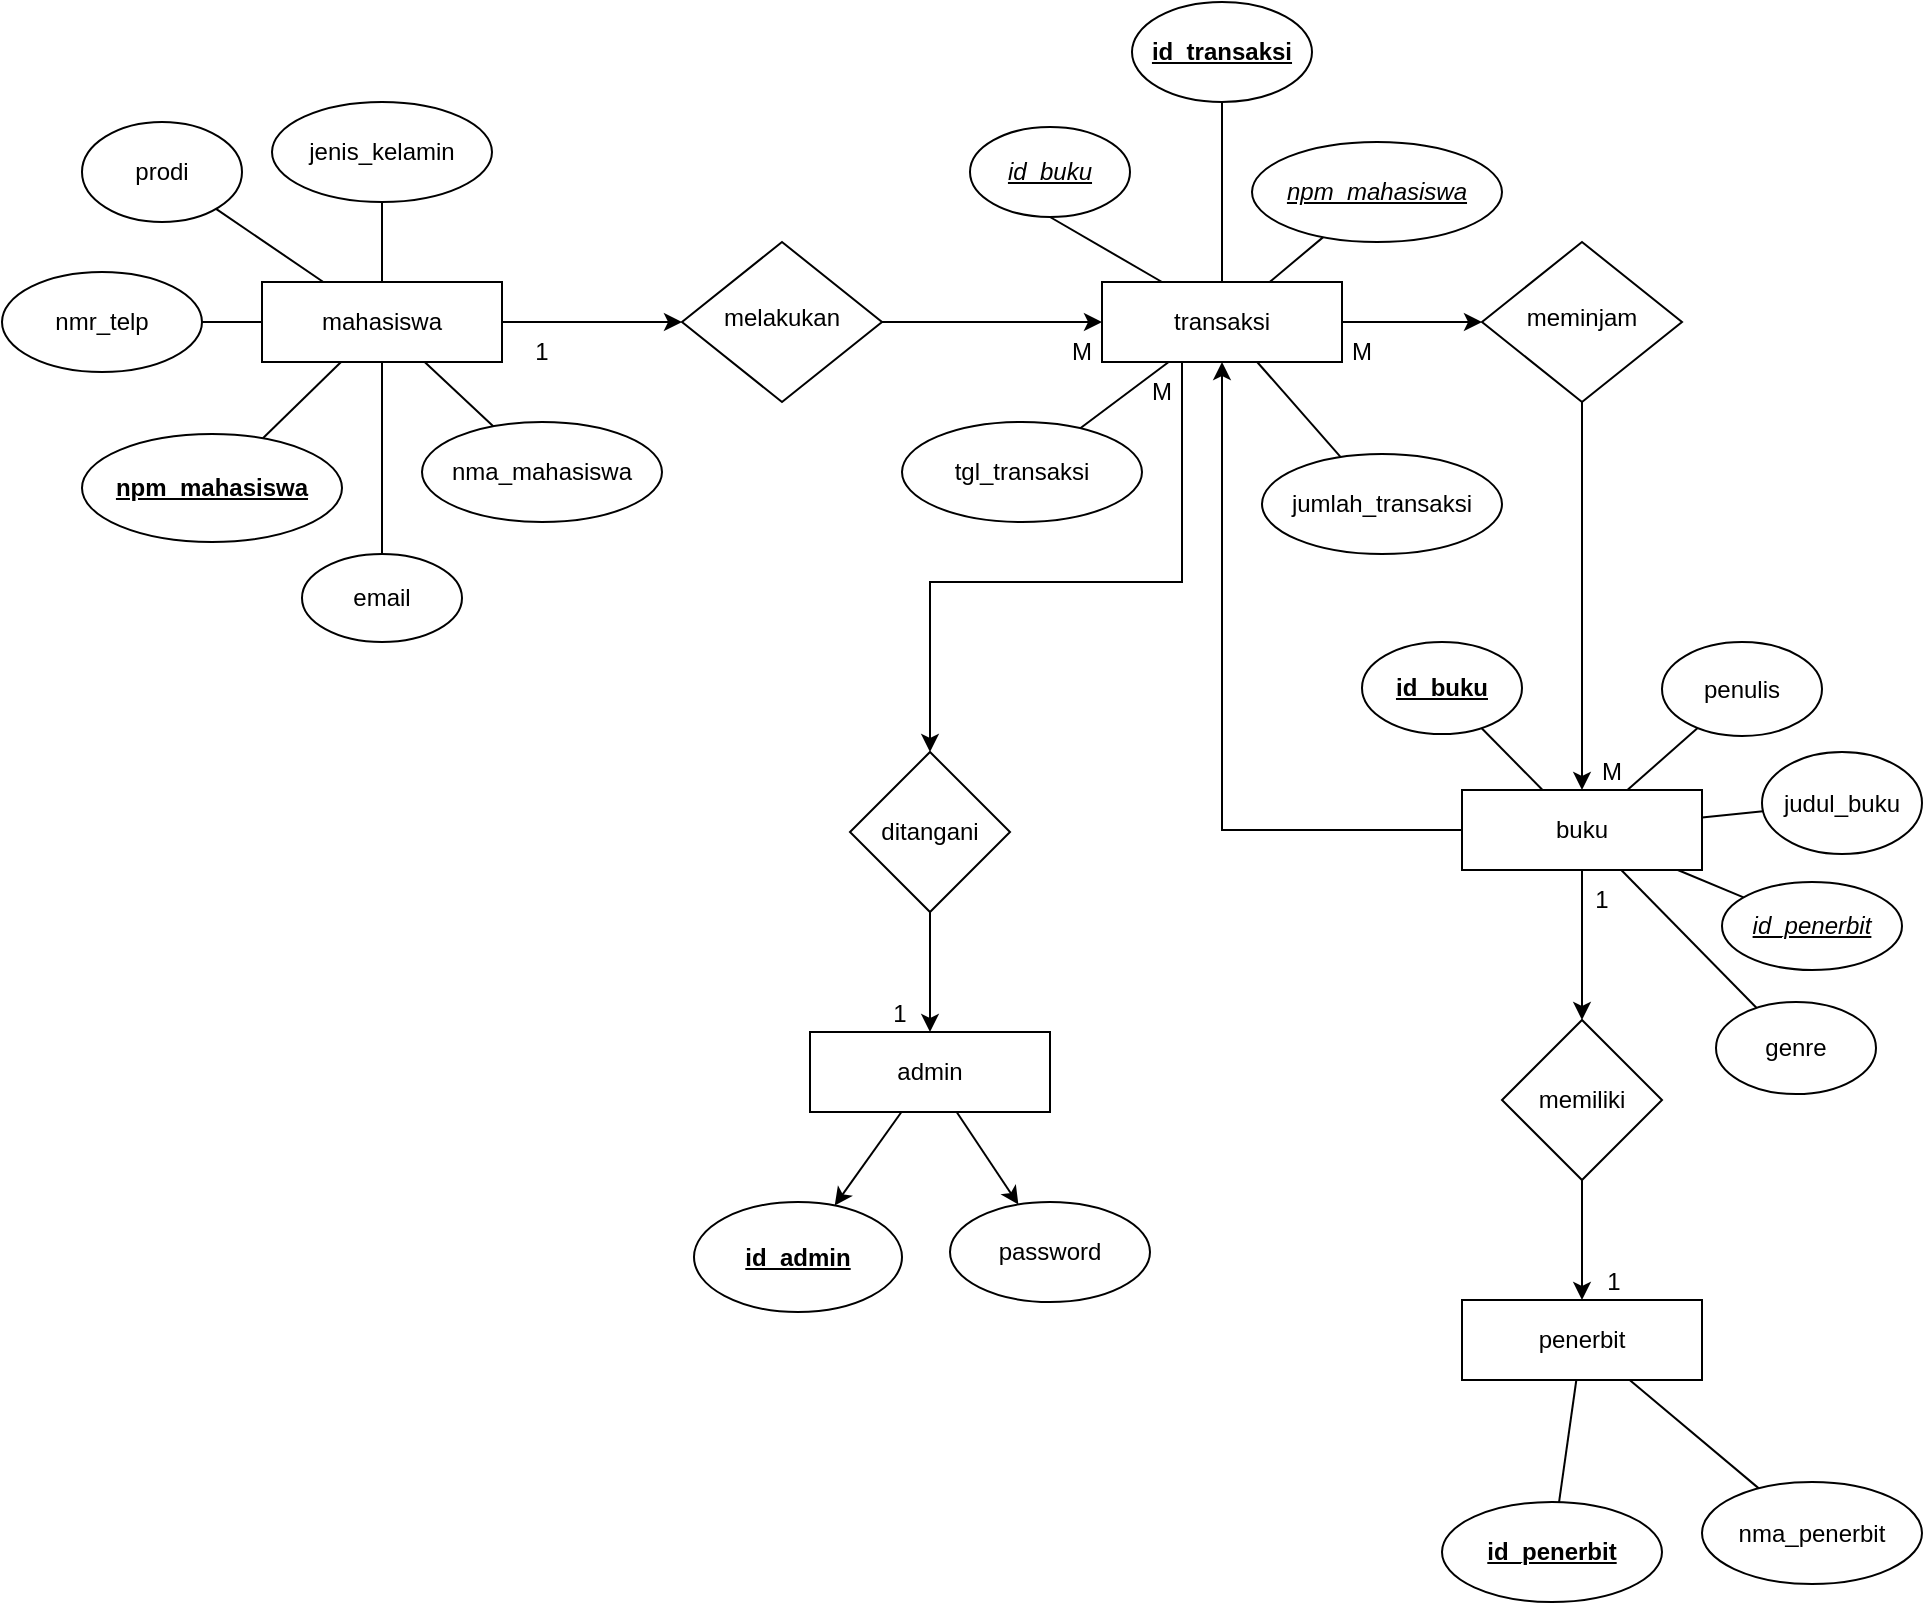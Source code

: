 <mxfile version="21.5.2" type="github">
  <diagram id="C5RBs43oDa-KdzZeNtuy" name="Page-1">
    <mxGraphModel dx="1927" dy="575" grid="1" gridSize="10" guides="1" tooltips="1" connect="1" arrows="1" fold="1" page="1" pageScale="1" pageWidth="827" pageHeight="1169" math="0" shadow="0">
      <root>
        <mxCell id="WIyWlLk6GJQsqaUBKTNV-0" />
        <mxCell id="WIyWlLk6GJQsqaUBKTNV-1" parent="WIyWlLk6GJQsqaUBKTNV-0" />
        <mxCell id="8coFRG28sYYlV24P8kFo-3" value="" style="edgeStyle=orthogonalEdgeStyle;rounded=0;orthogonalLoop=1;jettySize=auto;html=1;entryX=0;entryY=0.5;entryDx=0;entryDy=0;" edge="1" parent="WIyWlLk6GJQsqaUBKTNV-1" source="WIyWlLk6GJQsqaUBKTNV-3" target="WIyWlLk6GJQsqaUBKTNV-6">
          <mxGeometry relative="1" as="geometry">
            <mxPoint x="190" y="190" as="targetPoint" />
          </mxGeometry>
        </mxCell>
        <mxCell id="8coFRG28sYYlV24P8kFo-30" value="" style="rounded=0;orthogonalLoop=1;jettySize=auto;html=1;endArrow=none;endFill=0;" edge="1" parent="WIyWlLk6GJQsqaUBKTNV-1" source="WIyWlLk6GJQsqaUBKTNV-3" target="8coFRG28sYYlV24P8kFo-29">
          <mxGeometry relative="1" as="geometry" />
        </mxCell>
        <mxCell id="8coFRG28sYYlV24P8kFo-34" value="" style="rounded=0;orthogonalLoop=1;jettySize=auto;html=1;endArrow=none;endFill=0;" edge="1" parent="WIyWlLk6GJQsqaUBKTNV-1" source="WIyWlLk6GJQsqaUBKTNV-3" target="8coFRG28sYYlV24P8kFo-33">
          <mxGeometry relative="1" as="geometry" />
        </mxCell>
        <mxCell id="8coFRG28sYYlV24P8kFo-36" value="" style="rounded=0;orthogonalLoop=1;jettySize=auto;html=1;endArrow=none;endFill=0;" edge="1" parent="WIyWlLk6GJQsqaUBKTNV-1" source="WIyWlLk6GJQsqaUBKTNV-3" target="8coFRG28sYYlV24P8kFo-35">
          <mxGeometry relative="1" as="geometry" />
        </mxCell>
        <mxCell id="8coFRG28sYYlV24P8kFo-38" value="" style="rounded=0;orthogonalLoop=1;jettySize=auto;html=1;endArrow=none;endFill=0;" edge="1" parent="WIyWlLk6GJQsqaUBKTNV-1" source="WIyWlLk6GJQsqaUBKTNV-3" target="8coFRG28sYYlV24P8kFo-37">
          <mxGeometry relative="1" as="geometry" />
        </mxCell>
        <mxCell id="8coFRG28sYYlV24P8kFo-40" value="" style="edgeStyle=orthogonalEdgeStyle;rounded=0;orthogonalLoop=1;jettySize=auto;html=1;endArrow=none;endFill=0;" edge="1" parent="WIyWlLk6GJQsqaUBKTNV-1" source="WIyWlLk6GJQsqaUBKTNV-3" target="8coFRG28sYYlV24P8kFo-39">
          <mxGeometry relative="1" as="geometry" />
        </mxCell>
        <mxCell id="8coFRG28sYYlV24P8kFo-43" value="" style="rounded=0;orthogonalLoop=1;jettySize=auto;html=1;endArrow=none;endFill=0;" edge="1" parent="WIyWlLk6GJQsqaUBKTNV-1" source="WIyWlLk6GJQsqaUBKTNV-3" target="8coFRG28sYYlV24P8kFo-42">
          <mxGeometry relative="1" as="geometry" />
        </mxCell>
        <mxCell id="WIyWlLk6GJQsqaUBKTNV-3" value="mahasiswa" style="rounded=1;whiteSpace=wrap;html=1;fontSize=12;glass=0;strokeWidth=1;shadow=0;arcSize=0;" parent="WIyWlLk6GJQsqaUBKTNV-1" vertex="1">
          <mxGeometry x="20" y="170" width="120" height="40" as="geometry" />
        </mxCell>
        <mxCell id="8coFRG28sYYlV24P8kFo-2" value="" style="edgeStyle=orthogonalEdgeStyle;rounded=0;orthogonalLoop=1;jettySize=auto;html=1;" edge="1" parent="WIyWlLk6GJQsqaUBKTNV-1" source="WIyWlLk6GJQsqaUBKTNV-6" target="WIyWlLk6GJQsqaUBKTNV-7">
          <mxGeometry relative="1" as="geometry" />
        </mxCell>
        <mxCell id="WIyWlLk6GJQsqaUBKTNV-6" value="melakukan" style="rhombus;whiteSpace=wrap;html=1;shadow=0;fontFamily=Helvetica;fontSize=12;align=center;strokeWidth=1;spacing=6;spacingTop=-4;" parent="WIyWlLk6GJQsqaUBKTNV-1" vertex="1">
          <mxGeometry x="230" y="150" width="100" height="80" as="geometry" />
        </mxCell>
        <mxCell id="8coFRG28sYYlV24P8kFo-1" value="" style="edgeStyle=orthogonalEdgeStyle;rounded=0;orthogonalLoop=1;jettySize=auto;html=1;" edge="1" parent="WIyWlLk6GJQsqaUBKTNV-1" source="WIyWlLk6GJQsqaUBKTNV-7" target="WIyWlLk6GJQsqaUBKTNV-10">
          <mxGeometry relative="1" as="geometry" />
        </mxCell>
        <mxCell id="8coFRG28sYYlV24P8kFo-45" value="" style="rounded=0;orthogonalLoop=1;jettySize=auto;html=1;endArrow=none;endFill=0;" edge="1" parent="WIyWlLk6GJQsqaUBKTNV-1" source="WIyWlLk6GJQsqaUBKTNV-7" target="8coFRG28sYYlV24P8kFo-44">
          <mxGeometry relative="1" as="geometry" />
        </mxCell>
        <mxCell id="8coFRG28sYYlV24P8kFo-48" value="" style="rounded=0;orthogonalLoop=1;jettySize=auto;html=1;endArrow=none;endFill=0;" edge="1" parent="WIyWlLk6GJQsqaUBKTNV-1" source="WIyWlLk6GJQsqaUBKTNV-7" target="8coFRG28sYYlV24P8kFo-47">
          <mxGeometry relative="1" as="geometry" />
        </mxCell>
        <mxCell id="8coFRG28sYYlV24P8kFo-50" value="" style="rounded=0;orthogonalLoop=1;jettySize=auto;html=1;endArrow=none;endFill=0;" edge="1" parent="WIyWlLk6GJQsqaUBKTNV-1" source="WIyWlLk6GJQsqaUBKTNV-7" target="8coFRG28sYYlV24P8kFo-49">
          <mxGeometry relative="1" as="geometry" />
        </mxCell>
        <mxCell id="8coFRG28sYYlV24P8kFo-54" value="" style="rounded=0;orthogonalLoop=1;jettySize=auto;html=1;strokeColor=default;endArrow=none;endFill=0;" edge="1" parent="WIyWlLk6GJQsqaUBKTNV-1" source="WIyWlLk6GJQsqaUBKTNV-7" target="8coFRG28sYYlV24P8kFo-52">
          <mxGeometry relative="1" as="geometry" />
        </mxCell>
        <mxCell id="8coFRG28sYYlV24P8kFo-55" style="edgeStyle=orthogonalEdgeStyle;rounded=0;orthogonalLoop=1;jettySize=auto;html=1;entryX=0.5;entryY=0;entryDx=0;entryDy=0;exitX=0.5;exitY=0;exitDx=0;exitDy=0;" edge="1" parent="WIyWlLk6GJQsqaUBKTNV-1" source="8coFRG28sYYlV24P8kFo-22" target="8coFRG28sYYlV24P8kFo-7">
          <mxGeometry relative="1" as="geometry">
            <Array as="points">
              <mxPoint x="480" y="320" />
              <mxPoint x="354" y="320" />
            </Array>
          </mxGeometry>
        </mxCell>
        <mxCell id="8coFRG28sYYlV24P8kFo-76" style="rounded=0;orthogonalLoop=1;jettySize=auto;html=1;exitX=0.25;exitY=0;exitDx=0;exitDy=0;entryX=0.5;entryY=1;entryDx=0;entryDy=0;endArrow=none;endFill=0;" edge="1" parent="WIyWlLk6GJQsqaUBKTNV-1" source="WIyWlLk6GJQsqaUBKTNV-7" target="8coFRG28sYYlV24P8kFo-75">
          <mxGeometry relative="1" as="geometry" />
        </mxCell>
        <mxCell id="WIyWlLk6GJQsqaUBKTNV-7" value="transaksi" style="rounded=1;whiteSpace=wrap;html=1;fontSize=12;glass=0;strokeWidth=1;shadow=0;arcSize=0;" parent="WIyWlLk6GJQsqaUBKTNV-1" vertex="1">
          <mxGeometry x="440" y="170" width="120" height="40" as="geometry" />
        </mxCell>
        <mxCell id="8coFRG28sYYlV24P8kFo-4" value="" style="edgeStyle=orthogonalEdgeStyle;rounded=0;orthogonalLoop=1;jettySize=auto;html=1;" edge="1" parent="WIyWlLk6GJQsqaUBKTNV-1" source="WIyWlLk6GJQsqaUBKTNV-10" target="WIyWlLk6GJQsqaUBKTNV-12">
          <mxGeometry relative="1" as="geometry" />
        </mxCell>
        <mxCell id="WIyWlLk6GJQsqaUBKTNV-10" value="meminjam" style="rhombus;whiteSpace=wrap;html=1;shadow=0;fontFamily=Helvetica;fontSize=12;align=center;strokeWidth=1;spacing=6;spacingTop=-4;" parent="WIyWlLk6GJQsqaUBKTNV-1" vertex="1">
          <mxGeometry x="630" y="150" width="100" height="80" as="geometry" />
        </mxCell>
        <mxCell id="8coFRG28sYYlV24P8kFo-61" value="" style="rounded=0;orthogonalLoop=1;jettySize=auto;html=1;endArrow=none;endFill=0;" edge="1" parent="WIyWlLk6GJQsqaUBKTNV-1" source="WIyWlLk6GJQsqaUBKTNV-11" target="8coFRG28sYYlV24P8kFo-60">
          <mxGeometry relative="1" as="geometry" />
        </mxCell>
        <mxCell id="8coFRG28sYYlV24P8kFo-63" value="" style="rounded=0;orthogonalLoop=1;jettySize=auto;html=1;endArrow=none;endFill=0;" edge="1" parent="WIyWlLk6GJQsqaUBKTNV-1" source="WIyWlLk6GJQsqaUBKTNV-11" target="8coFRG28sYYlV24P8kFo-62">
          <mxGeometry relative="1" as="geometry" />
        </mxCell>
        <mxCell id="WIyWlLk6GJQsqaUBKTNV-11" value="penerbit" style="rounded=1;whiteSpace=wrap;html=1;fontSize=12;glass=0;strokeWidth=1;shadow=0;arcSize=0;" parent="WIyWlLk6GJQsqaUBKTNV-1" vertex="1">
          <mxGeometry x="620" y="679" width="120" height="40" as="geometry" />
        </mxCell>
        <mxCell id="8coFRG28sYYlV24P8kFo-10" value="" style="edgeStyle=orthogonalEdgeStyle;rounded=0;orthogonalLoop=1;jettySize=auto;html=1;exitX=0.5;exitY=1;exitDx=0;exitDy=0;" edge="1" parent="WIyWlLk6GJQsqaUBKTNV-1" source="WIyWlLk6GJQsqaUBKTNV-12" target="8coFRG28sYYlV24P8kFo-9">
          <mxGeometry relative="1" as="geometry">
            <mxPoint x="680" y="444" as="sourcePoint" />
            <Array as="points" />
          </mxGeometry>
        </mxCell>
        <mxCell id="8coFRG28sYYlV24P8kFo-65" value="" style="rounded=0;orthogonalLoop=1;jettySize=auto;html=1;endArrow=none;endFill=0;" edge="1" parent="WIyWlLk6GJQsqaUBKTNV-1" source="WIyWlLk6GJQsqaUBKTNV-12" target="8coFRG28sYYlV24P8kFo-64">
          <mxGeometry relative="1" as="geometry" />
        </mxCell>
        <mxCell id="8coFRG28sYYlV24P8kFo-67" value="" style="rounded=0;orthogonalLoop=1;jettySize=auto;html=1;endArrow=none;endFill=0;" edge="1" parent="WIyWlLk6GJQsqaUBKTNV-1" source="WIyWlLk6GJQsqaUBKTNV-12" target="8coFRG28sYYlV24P8kFo-66">
          <mxGeometry relative="1" as="geometry" />
        </mxCell>
        <mxCell id="8coFRG28sYYlV24P8kFo-69" value="" style="rounded=0;orthogonalLoop=1;jettySize=auto;html=1;endArrow=none;endFill=0;" edge="1" parent="WIyWlLk6GJQsqaUBKTNV-1" source="WIyWlLk6GJQsqaUBKTNV-12" target="8coFRG28sYYlV24P8kFo-68">
          <mxGeometry relative="1" as="geometry" />
        </mxCell>
        <mxCell id="8coFRG28sYYlV24P8kFo-71" value="" style="rounded=0;orthogonalLoop=1;jettySize=auto;html=1;endArrow=none;endFill=0;" edge="1" parent="WIyWlLk6GJQsqaUBKTNV-1" source="WIyWlLk6GJQsqaUBKTNV-12" target="8coFRG28sYYlV24P8kFo-70">
          <mxGeometry relative="1" as="geometry" />
        </mxCell>
        <mxCell id="8coFRG28sYYlV24P8kFo-73" value="" style="rounded=0;orthogonalLoop=1;jettySize=auto;html=1;endArrow=none;endFill=0;" edge="1" parent="WIyWlLk6GJQsqaUBKTNV-1" source="WIyWlLk6GJQsqaUBKTNV-12" target="8coFRG28sYYlV24P8kFo-72">
          <mxGeometry relative="1" as="geometry" />
        </mxCell>
        <mxCell id="WIyWlLk6GJQsqaUBKTNV-12" value="buku" style="rounded=1;whiteSpace=wrap;html=1;fontSize=12;glass=0;strokeWidth=1;shadow=0;arcSize=0;" parent="WIyWlLk6GJQsqaUBKTNV-1" vertex="1">
          <mxGeometry x="620" y="424" width="120" height="40" as="geometry" />
        </mxCell>
        <mxCell id="8coFRG28sYYlV24P8kFo-13" value="" style="edgeStyle=orthogonalEdgeStyle;rounded=0;orthogonalLoop=1;jettySize=auto;html=1;" edge="1" parent="WIyWlLk6GJQsqaUBKTNV-1" source="8coFRG28sYYlV24P8kFo-7" target="8coFRG28sYYlV24P8kFo-12">
          <mxGeometry relative="1" as="geometry" />
        </mxCell>
        <mxCell id="8coFRG28sYYlV24P8kFo-7" value="ditangani" style="rhombus;whiteSpace=wrap;html=1;rounded=1;glass=0;strokeWidth=1;shadow=0;arcSize=0;" vertex="1" parent="WIyWlLk6GJQsqaUBKTNV-1">
          <mxGeometry x="314" y="405" width="80" height="80" as="geometry" />
        </mxCell>
        <mxCell id="8coFRG28sYYlV24P8kFo-11" value="" style="edgeStyle=orthogonalEdgeStyle;rounded=0;orthogonalLoop=1;jettySize=auto;html=1;" edge="1" parent="WIyWlLk6GJQsqaUBKTNV-1" source="8coFRG28sYYlV24P8kFo-9" target="WIyWlLk6GJQsqaUBKTNV-11">
          <mxGeometry relative="1" as="geometry" />
        </mxCell>
        <mxCell id="8coFRG28sYYlV24P8kFo-9" value="memiliki" style="rhombus;whiteSpace=wrap;html=1;rounded=1;glass=0;strokeWidth=1;shadow=0;arcSize=0;" vertex="1" parent="WIyWlLk6GJQsqaUBKTNV-1">
          <mxGeometry x="640" y="539" width="80" height="80" as="geometry" />
        </mxCell>
        <mxCell id="8coFRG28sYYlV24P8kFo-57" value="" style="rounded=0;orthogonalLoop=1;jettySize=auto;html=1;" edge="1" parent="WIyWlLk6GJQsqaUBKTNV-1" source="8coFRG28sYYlV24P8kFo-12" target="8coFRG28sYYlV24P8kFo-56">
          <mxGeometry relative="1" as="geometry" />
        </mxCell>
        <mxCell id="8coFRG28sYYlV24P8kFo-59" value="" style="rounded=0;orthogonalLoop=1;jettySize=auto;html=1;" edge="1" parent="WIyWlLk6GJQsqaUBKTNV-1" source="8coFRG28sYYlV24P8kFo-12" target="8coFRG28sYYlV24P8kFo-58">
          <mxGeometry relative="1" as="geometry" />
        </mxCell>
        <mxCell id="8coFRG28sYYlV24P8kFo-12" value="admin" style="whiteSpace=wrap;html=1;rounded=1;glass=0;strokeWidth=1;shadow=0;arcSize=0;" vertex="1" parent="WIyWlLk6GJQsqaUBKTNV-1">
          <mxGeometry x="294" y="545" width="120" height="40" as="geometry" />
        </mxCell>
        <mxCell id="8coFRG28sYYlV24P8kFo-16" value="1" style="text;html=1;strokeColor=none;fillColor=none;align=center;verticalAlign=middle;whiteSpace=wrap;rounded=0;" vertex="1" parent="WIyWlLk6GJQsqaUBKTNV-1">
          <mxGeometry x="130" y="190" width="60" height="30" as="geometry" />
        </mxCell>
        <mxCell id="8coFRG28sYYlV24P8kFo-17" value="M" style="text;html=1;strokeColor=none;fillColor=none;align=center;verticalAlign=middle;whiteSpace=wrap;rounded=0;" vertex="1" parent="WIyWlLk6GJQsqaUBKTNV-1">
          <mxGeometry x="400" y="190" width="60" height="30" as="geometry" />
        </mxCell>
        <mxCell id="8coFRG28sYYlV24P8kFo-19" value="M" style="text;html=1;strokeColor=none;fillColor=none;align=center;verticalAlign=middle;whiteSpace=wrap;rounded=0;" vertex="1" parent="WIyWlLk6GJQsqaUBKTNV-1">
          <mxGeometry x="540" y="190" width="60" height="30" as="geometry" />
        </mxCell>
        <mxCell id="8coFRG28sYYlV24P8kFo-20" value="M" style="text;html=1;strokeColor=none;fillColor=none;align=center;verticalAlign=middle;whiteSpace=wrap;rounded=0;" vertex="1" parent="WIyWlLk6GJQsqaUBKTNV-1">
          <mxGeometry x="665" y="400" width="60" height="30" as="geometry" />
        </mxCell>
        <mxCell id="8coFRG28sYYlV24P8kFo-21" value="1" style="text;html=1;strokeColor=none;fillColor=none;align=center;verticalAlign=middle;whiteSpace=wrap;rounded=0;" vertex="1" parent="WIyWlLk6GJQsqaUBKTNV-1">
          <mxGeometry x="666" y="655" width="60" height="30" as="geometry" />
        </mxCell>
        <mxCell id="8coFRG28sYYlV24P8kFo-22" value="M" style="text;html=1;strokeColor=none;fillColor=none;align=center;verticalAlign=middle;whiteSpace=wrap;rounded=0;" vertex="1" parent="WIyWlLk6GJQsqaUBKTNV-1">
          <mxGeometry x="440" y="210" width="60" height="30" as="geometry" />
        </mxCell>
        <mxCell id="8coFRG28sYYlV24P8kFo-74" style="edgeStyle=orthogonalEdgeStyle;rounded=0;orthogonalLoop=1;jettySize=auto;html=1;exitX=0;exitY=0.5;exitDx=0;exitDy=0;entryX=1;entryY=0;entryDx=0;entryDy=0;" edge="1" parent="WIyWlLk6GJQsqaUBKTNV-1" source="WIyWlLk6GJQsqaUBKTNV-12" target="8coFRG28sYYlV24P8kFo-22">
          <mxGeometry relative="1" as="geometry">
            <mxPoint x="470" y="370" as="targetPoint" />
            <Array as="points">
              <mxPoint x="500" y="444" />
            </Array>
          </mxGeometry>
        </mxCell>
        <mxCell id="8coFRG28sYYlV24P8kFo-23" value="1" style="text;html=1;strokeColor=none;fillColor=none;align=center;verticalAlign=middle;whiteSpace=wrap;rounded=0;" vertex="1" parent="WIyWlLk6GJQsqaUBKTNV-1">
          <mxGeometry x="660" y="464" width="60" height="30" as="geometry" />
        </mxCell>
        <mxCell id="8coFRG28sYYlV24P8kFo-24" value="1" style="text;html=1;strokeColor=none;fillColor=none;align=center;verticalAlign=middle;whiteSpace=wrap;rounded=0;" vertex="1" parent="WIyWlLk6GJQsqaUBKTNV-1">
          <mxGeometry x="309" y="521" width="60" height="30" as="geometry" />
        </mxCell>
        <mxCell id="8coFRG28sYYlV24P8kFo-29" value="&lt;b&gt;&lt;u&gt;npm_mahasiswa&lt;/u&gt;&lt;/b&gt;" style="ellipse;whiteSpace=wrap;html=1;rounded=1;glass=0;strokeWidth=1;shadow=0;arcSize=0;" vertex="1" parent="WIyWlLk6GJQsqaUBKTNV-1">
          <mxGeometry x="-70" y="246" width="130" height="54" as="geometry" />
        </mxCell>
        <mxCell id="8coFRG28sYYlV24P8kFo-33" value="nma_mahasiswa" style="ellipse;whiteSpace=wrap;html=1;rounded=1;glass=0;strokeWidth=1;shadow=0;arcSize=0;" vertex="1" parent="WIyWlLk6GJQsqaUBKTNV-1">
          <mxGeometry x="100" y="240" width="120" height="50" as="geometry" />
        </mxCell>
        <mxCell id="8coFRG28sYYlV24P8kFo-35" value="prodi" style="ellipse;whiteSpace=wrap;html=1;rounded=1;glass=0;strokeWidth=1;shadow=0;arcSize=0;" vertex="1" parent="WIyWlLk6GJQsqaUBKTNV-1">
          <mxGeometry x="-70" y="90" width="80" height="50" as="geometry" />
        </mxCell>
        <mxCell id="8coFRG28sYYlV24P8kFo-37" value="jenis_kelamin" style="ellipse;whiteSpace=wrap;html=1;rounded=1;glass=0;strokeWidth=1;shadow=0;arcSize=0;" vertex="1" parent="WIyWlLk6GJQsqaUBKTNV-1">
          <mxGeometry x="25" y="80" width="110" height="50" as="geometry" />
        </mxCell>
        <mxCell id="8coFRG28sYYlV24P8kFo-39" value="nmr_telp" style="ellipse;whiteSpace=wrap;html=1;rounded=1;glass=0;strokeWidth=1;shadow=0;arcSize=0;" vertex="1" parent="WIyWlLk6GJQsqaUBKTNV-1">
          <mxGeometry x="-110" y="165" width="100" height="50" as="geometry" />
        </mxCell>
        <mxCell id="8coFRG28sYYlV24P8kFo-42" value="email" style="ellipse;whiteSpace=wrap;html=1;" vertex="1" parent="WIyWlLk6GJQsqaUBKTNV-1">
          <mxGeometry x="40" y="306" width="80" height="44" as="geometry" />
        </mxCell>
        <mxCell id="8coFRG28sYYlV24P8kFo-44" value="id_transaksi" style="ellipse;whiteSpace=wrap;html=1;rounded=1;glass=0;strokeWidth=1;shadow=0;arcSize=0;fontStyle=5" vertex="1" parent="WIyWlLk6GJQsqaUBKTNV-1">
          <mxGeometry x="455" y="30" width="90" height="50" as="geometry" />
        </mxCell>
        <mxCell id="8coFRG28sYYlV24P8kFo-47" value="tgl_transaksi" style="ellipse;whiteSpace=wrap;html=1;" vertex="1" parent="WIyWlLk6GJQsqaUBKTNV-1">
          <mxGeometry x="340" y="240" width="120" height="50" as="geometry" />
        </mxCell>
        <mxCell id="8coFRG28sYYlV24P8kFo-49" value="&lt;u&gt;npm_mahasiswa&lt;/u&gt;" style="ellipse;whiteSpace=wrap;html=1;fontStyle=2" vertex="1" parent="WIyWlLk6GJQsqaUBKTNV-1">
          <mxGeometry x="515" y="100" width="125" height="50" as="geometry" />
        </mxCell>
        <mxCell id="8coFRG28sYYlV24P8kFo-52" value="jumlah_transaksi" style="ellipse;whiteSpace=wrap;html=1;" vertex="1" parent="WIyWlLk6GJQsqaUBKTNV-1">
          <mxGeometry x="520" y="256" width="120" height="50" as="geometry" />
        </mxCell>
        <mxCell id="8coFRG28sYYlV24P8kFo-56" value="id_admin" style="ellipse;whiteSpace=wrap;html=1;rounded=1;glass=0;strokeWidth=1;shadow=0;arcSize=0;fontStyle=5" vertex="1" parent="WIyWlLk6GJQsqaUBKTNV-1">
          <mxGeometry x="236" y="630" width="104" height="55" as="geometry" />
        </mxCell>
        <mxCell id="8coFRG28sYYlV24P8kFo-58" value="password" style="ellipse;whiteSpace=wrap;html=1;rounded=1;glass=0;strokeWidth=1;shadow=0;arcSize=0;" vertex="1" parent="WIyWlLk6GJQsqaUBKTNV-1">
          <mxGeometry x="364" y="630" width="100" height="50" as="geometry" />
        </mxCell>
        <mxCell id="8coFRG28sYYlV24P8kFo-60" value="id_penerbit" style="ellipse;whiteSpace=wrap;html=1;rounded=1;glass=0;strokeWidth=1;shadow=0;arcSize=0;fontStyle=5" vertex="1" parent="WIyWlLk6GJQsqaUBKTNV-1">
          <mxGeometry x="610" y="780" width="110" height="50" as="geometry" />
        </mxCell>
        <mxCell id="8coFRG28sYYlV24P8kFo-62" value="nma_penerbit" style="ellipse;whiteSpace=wrap;html=1;rounded=1;glass=0;strokeWidth=1;shadow=0;arcSize=0;" vertex="1" parent="WIyWlLk6GJQsqaUBKTNV-1">
          <mxGeometry x="740" y="770" width="110" height="51" as="geometry" />
        </mxCell>
        <mxCell id="8coFRG28sYYlV24P8kFo-64" value="&lt;b&gt;&lt;u&gt;id_buku&lt;/u&gt;&lt;/b&gt;" style="ellipse;whiteSpace=wrap;html=1;rounded=1;glass=0;strokeWidth=1;shadow=0;arcSize=0;" vertex="1" parent="WIyWlLk6GJQsqaUBKTNV-1">
          <mxGeometry x="570" y="350" width="80" height="46" as="geometry" />
        </mxCell>
        <mxCell id="8coFRG28sYYlV24P8kFo-66" value="judul_buku" style="ellipse;whiteSpace=wrap;html=1;rounded=1;glass=0;strokeWidth=1;shadow=0;arcSize=0;" vertex="1" parent="WIyWlLk6GJQsqaUBKTNV-1">
          <mxGeometry x="770" y="405" width="80" height="51" as="geometry" />
        </mxCell>
        <mxCell id="8coFRG28sYYlV24P8kFo-68" value="genre" style="ellipse;whiteSpace=wrap;html=1;rounded=1;glass=0;strokeWidth=1;shadow=0;arcSize=0;" vertex="1" parent="WIyWlLk6GJQsqaUBKTNV-1">
          <mxGeometry x="747" y="530" width="80" height="46" as="geometry" />
        </mxCell>
        <mxCell id="8coFRG28sYYlV24P8kFo-70" value="penulis" style="ellipse;whiteSpace=wrap;html=1;rounded=1;glass=0;strokeWidth=1;shadow=0;arcSize=0;" vertex="1" parent="WIyWlLk6GJQsqaUBKTNV-1">
          <mxGeometry x="720" y="350" width="80" height="47" as="geometry" />
        </mxCell>
        <mxCell id="8coFRG28sYYlV24P8kFo-72" value="id_penerbit" style="ellipse;whiteSpace=wrap;html=1;rounded=1;glass=0;strokeWidth=1;shadow=0;arcSize=0;fontStyle=6" vertex="1" parent="WIyWlLk6GJQsqaUBKTNV-1">
          <mxGeometry x="750" y="470" width="90" height="44" as="geometry" />
        </mxCell>
        <mxCell id="8coFRG28sYYlV24P8kFo-75" value="id_buku" style="ellipse;whiteSpace=wrap;html=1;fontStyle=6" vertex="1" parent="WIyWlLk6GJQsqaUBKTNV-1">
          <mxGeometry x="374" y="92.5" width="80" height="45" as="geometry" />
        </mxCell>
      </root>
    </mxGraphModel>
  </diagram>
</mxfile>
